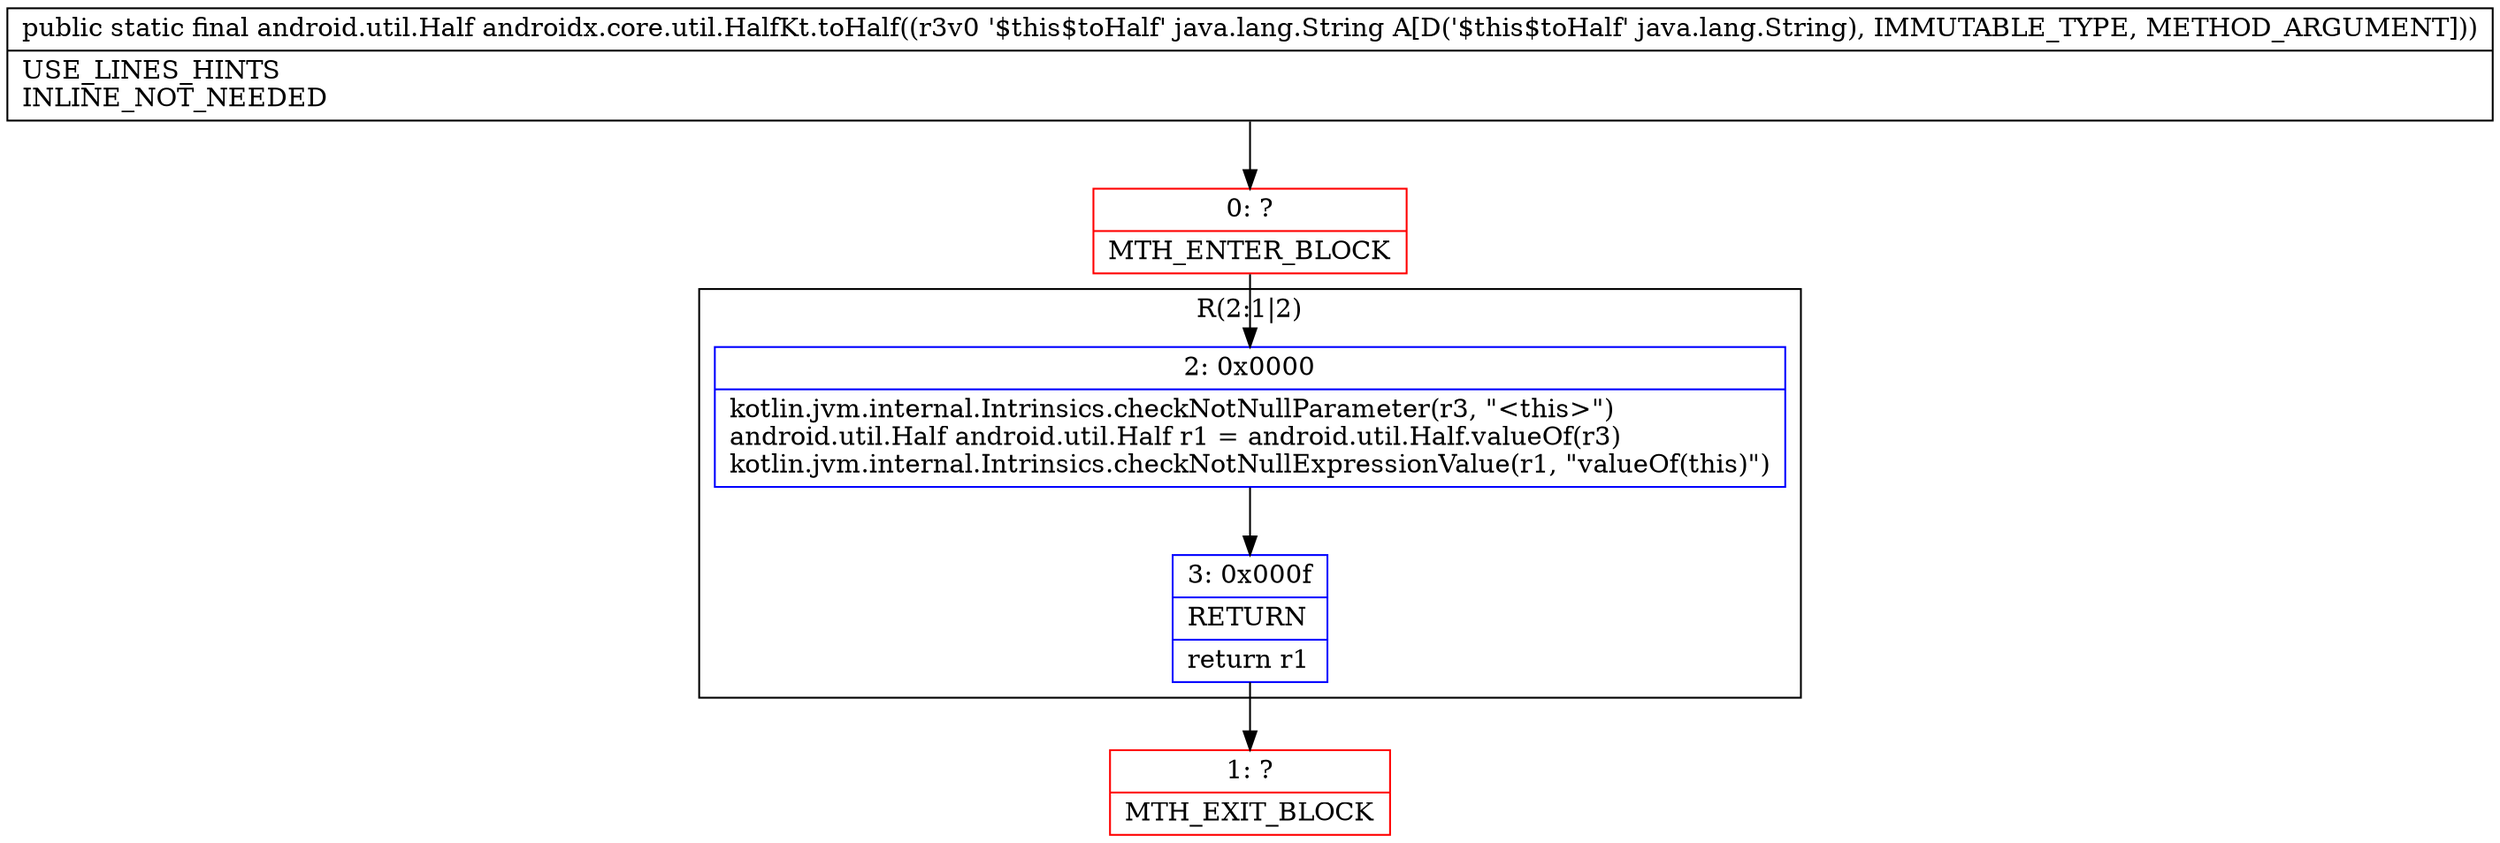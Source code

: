 digraph "CFG forandroidx.core.util.HalfKt.toHalf(Ljava\/lang\/String;)Landroid\/util\/Half;" {
subgraph cluster_Region_67345365 {
label = "R(2:1|2)";
node [shape=record,color=blue];
Node_2 [shape=record,label="{2\:\ 0x0000|kotlin.jvm.internal.Intrinsics.checkNotNullParameter(r3, \"\<this\>\")\landroid.util.Half android.util.Half r1 = android.util.Half.valueOf(r3)\lkotlin.jvm.internal.Intrinsics.checkNotNullExpressionValue(r1, \"valueOf(this)\")\l}"];
Node_3 [shape=record,label="{3\:\ 0x000f|RETURN\l|return r1\l}"];
}
Node_0 [shape=record,color=red,label="{0\:\ ?|MTH_ENTER_BLOCK\l}"];
Node_1 [shape=record,color=red,label="{1\:\ ?|MTH_EXIT_BLOCK\l}"];
MethodNode[shape=record,label="{public static final android.util.Half androidx.core.util.HalfKt.toHalf((r3v0 '$this$toHalf' java.lang.String A[D('$this$toHalf' java.lang.String), IMMUTABLE_TYPE, METHOD_ARGUMENT]))  | USE_LINES_HINTS\lINLINE_NOT_NEEDED\l}"];
MethodNode -> Node_0;Node_2 -> Node_3;
Node_3 -> Node_1;
Node_0 -> Node_2;
}

